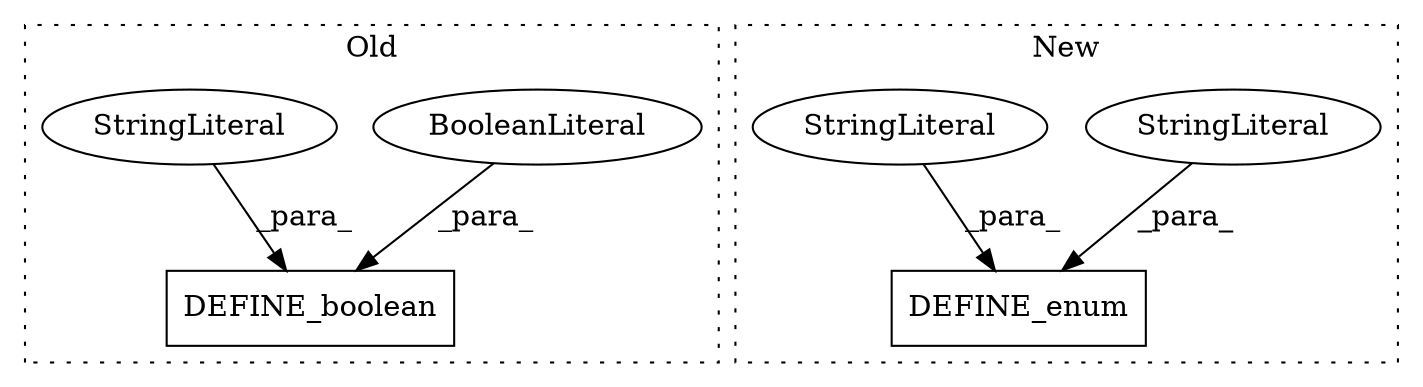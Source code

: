 digraph G {
subgraph cluster0 {
1 [label="DEFINE_boolean" a="32" s="1681,1877" l="15,1" shape="box"];
3 [label="BooleanLiteral" a="9" s="1713" l="5" shape="ellipse"];
4 [label="StringLiteral" a="45" s="1719" l="158" shape="ellipse"];
label = "Old";
style="dotted";
}
subgraph cluster1 {
2 [label="DEFINE_enum" a="32" s="1421,1675" l="12,1" shape="box"];
5 [label="StringLiteral" a="45" s="1451" l="27" shape="ellipse"];
6 [label="StringLiteral" a="45" s="1603" l="72" shape="ellipse"];
label = "New";
style="dotted";
}
3 -> 1 [label="_para_"];
4 -> 1 [label="_para_"];
5 -> 2 [label="_para_"];
6 -> 2 [label="_para_"];
}